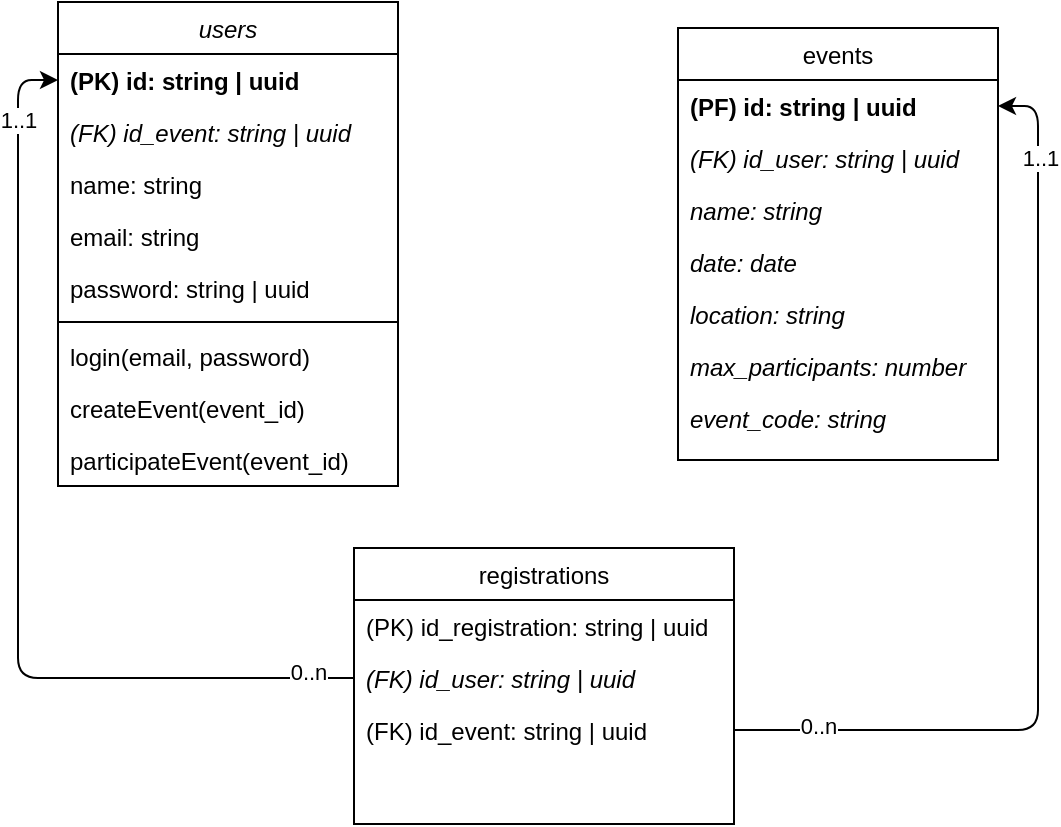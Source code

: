 <mxfile version="12.2.4" pages="1"><diagram id="C5RBs43oDa-KdzZeNtuy" name="Page-1"><mxGraphModel dx="822" dy="577" grid="1" gridSize="10" guides="1" tooltips="1" connect="1" arrows="1" fold="1" page="1" pageScale="1" pageWidth="827" pageHeight="1169" math="0" shadow="0"><root><mxCell id="WIyWlLk6GJQsqaUBKTNV-0"/><mxCell id="WIyWlLk6GJQsqaUBKTNV-1" parent="WIyWlLk6GJQsqaUBKTNV-0"/><mxCell id="zkfFHV4jXpPFQw0GAbJ--0" value="users" style="swimlane;fontStyle=2;align=center;verticalAlign=top;childLayout=stackLayout;horizontal=1;startSize=26;horizontalStack=0;resizeParent=1;resizeLast=0;collapsible=1;marginBottom=0;rounded=0;shadow=0;strokeWidth=1;" parent="WIyWlLk6GJQsqaUBKTNV-1" vertex="1"><mxGeometry x="170" y="87" width="170" height="242" as="geometry"><mxRectangle x="230" y="140" width="160" height="26" as="alternateBounds"/></mxGeometry></mxCell><mxCell id="2_M04aVdJAc7RkG6kHIb-41" value="(PK) id: string | uuid" style="text;align=left;verticalAlign=top;spacingLeft=4;spacingRight=4;overflow=hidden;rotatable=0;points=[[0,0.5],[1,0.5]];portConstraint=eastwest;rounded=0;shadow=0;html=0;fontStyle=1" parent="zkfFHV4jXpPFQw0GAbJ--0" vertex="1"><mxGeometry y="26" width="170" height="26" as="geometry"/></mxCell><mxCell id="2_M04aVdJAc7RkG6kHIb-45" value="(FK) id_event: string | uuid" style="text;align=left;verticalAlign=top;spacingLeft=4;spacingRight=4;overflow=hidden;rotatable=0;points=[[0,0.5],[1,0.5]];portConstraint=eastwest;rounded=0;shadow=0;html=0;fontStyle=2" parent="zkfFHV4jXpPFQw0GAbJ--0" vertex="1"><mxGeometry y="52" width="170" height="26" as="geometry"/></mxCell><mxCell id="zkfFHV4jXpPFQw0GAbJ--1" value="name: string" style="text;align=left;verticalAlign=top;spacingLeft=4;spacingRight=4;overflow=hidden;rotatable=0;points=[[0,0.5],[1,0.5]];portConstraint=eastwest;" parent="zkfFHV4jXpPFQw0GAbJ--0" vertex="1"><mxGeometry y="78" width="170" height="26" as="geometry"/></mxCell><mxCell id="zkfFHV4jXpPFQw0GAbJ--3" value="email: string" style="text;align=left;verticalAlign=top;spacingLeft=4;spacingRight=4;overflow=hidden;rotatable=0;points=[[0,0.5],[1,0.5]];portConstraint=eastwest;rounded=0;shadow=0;html=0;" parent="zkfFHV4jXpPFQw0GAbJ--0" vertex="1"><mxGeometry y="104" width="170" height="26" as="geometry"/></mxCell><mxCell id="2_M04aVdJAc7RkG6kHIb-40" value="password: string | uuid" style="text;align=left;verticalAlign=top;spacingLeft=4;spacingRight=4;overflow=hidden;rotatable=0;points=[[0,0.5],[1,0.5]];portConstraint=eastwest;rounded=0;shadow=0;html=0;" parent="zkfFHV4jXpPFQw0GAbJ--0" vertex="1"><mxGeometry y="130" width="170" height="26" as="geometry"/></mxCell><mxCell id="zkfFHV4jXpPFQw0GAbJ--4" value="" style="line;html=1;strokeWidth=1;align=left;verticalAlign=middle;spacingTop=-1;spacingLeft=3;spacingRight=3;rotatable=0;labelPosition=right;points=[];portConstraint=eastwest;" parent="zkfFHV4jXpPFQw0GAbJ--0" vertex="1"><mxGeometry y="156" width="170" height="8" as="geometry"/></mxCell><mxCell id="2_M04aVdJAc7RkG6kHIb-44" value="login(email, password)" style="text;align=left;verticalAlign=top;spacingLeft=4;spacingRight=4;overflow=hidden;rotatable=0;points=[[0,0.5],[1,0.5]];portConstraint=eastwest;" parent="zkfFHV4jXpPFQw0GAbJ--0" vertex="1"><mxGeometry y="164" width="170" height="26" as="geometry"/></mxCell><mxCell id="zkfFHV4jXpPFQw0GAbJ--5" value="createEvent(event_id)&#10;" style="text;align=left;verticalAlign=top;spacingLeft=4;spacingRight=4;overflow=hidden;rotatable=0;points=[[0,0.5],[1,0.5]];portConstraint=eastwest;" parent="zkfFHV4jXpPFQw0GAbJ--0" vertex="1"><mxGeometry y="190" width="170" height="26" as="geometry"/></mxCell><mxCell id="2_M04aVdJAc7RkG6kHIb-43" value="participateEvent(event_id)&#10;" style="text;align=left;verticalAlign=top;spacingLeft=4;spacingRight=4;overflow=hidden;rotatable=0;points=[[0,0.5],[1,0.5]];portConstraint=eastwest;" parent="zkfFHV4jXpPFQw0GAbJ--0" vertex="1"><mxGeometry y="216" width="170" height="26" as="geometry"/></mxCell><mxCell id="zkfFHV4jXpPFQw0GAbJ--6" value="events" style="swimlane;fontStyle=0;align=center;verticalAlign=top;childLayout=stackLayout;horizontal=1;startSize=26;horizontalStack=0;resizeParent=1;resizeLast=0;collapsible=1;marginBottom=0;rounded=0;shadow=0;strokeWidth=1;" parent="WIyWlLk6GJQsqaUBKTNV-1" vertex="1"><mxGeometry x="480" y="100" width="160" height="216" as="geometry"><mxRectangle x="130" y="380" width="160" height="26" as="alternateBounds"/></mxGeometry></mxCell><mxCell id="zkfFHV4jXpPFQw0GAbJ--7" value="(PF) id: string | uuid" style="text;align=left;verticalAlign=top;spacingLeft=4;spacingRight=4;overflow=hidden;rotatable=0;points=[[0,0.5],[1,0.5]];portConstraint=eastwest;fontStyle=1" parent="zkfFHV4jXpPFQw0GAbJ--6" vertex="1"><mxGeometry y="26" width="160" height="26" as="geometry"/></mxCell><mxCell id="2_M04aVdJAc7RkG6kHIb-46" value="(FK) id_user: string | uuid" style="text;align=left;verticalAlign=top;spacingLeft=4;spacingRight=4;overflow=hidden;rotatable=0;points=[[0,0.5],[1,0.5]];portConstraint=eastwest;rounded=0;shadow=0;html=0;fontStyle=2" parent="zkfFHV4jXpPFQw0GAbJ--6" vertex="1"><mxGeometry y="52" width="160" height="26" as="geometry"/></mxCell><mxCell id="2_M04aVdJAc7RkG6kHIb-47" value="name: string" style="text;align=left;verticalAlign=top;spacingLeft=4;spacingRight=4;overflow=hidden;rotatable=0;points=[[0,0.5],[1,0.5]];portConstraint=eastwest;rounded=0;shadow=0;html=0;fontStyle=2" parent="zkfFHV4jXpPFQw0GAbJ--6" vertex="1"><mxGeometry y="78" width="160" height="26" as="geometry"/></mxCell><mxCell id="2_M04aVdJAc7RkG6kHIb-49" value="date: date" style="text;align=left;verticalAlign=top;spacingLeft=4;spacingRight=4;overflow=hidden;rotatable=0;points=[[0,0.5],[1,0.5]];portConstraint=eastwest;rounded=0;shadow=0;html=0;fontStyle=2" parent="zkfFHV4jXpPFQw0GAbJ--6" vertex="1"><mxGeometry y="104" width="160" height="26" as="geometry"/></mxCell><mxCell id="2_M04aVdJAc7RkG6kHIb-48" value="location: string" style="text;align=left;verticalAlign=top;spacingLeft=4;spacingRight=4;overflow=hidden;rotatable=0;points=[[0,0.5],[1,0.5]];portConstraint=eastwest;rounded=0;shadow=0;html=0;fontStyle=2" parent="zkfFHV4jXpPFQw0GAbJ--6" vertex="1"><mxGeometry y="130" width="160" height="26" as="geometry"/></mxCell><mxCell id="2_M04aVdJAc7RkG6kHIb-59" value="max_participants: number" style="text;align=left;verticalAlign=top;spacingLeft=4;spacingRight=4;overflow=hidden;rotatable=0;points=[[0,0.5],[1,0.5]];portConstraint=eastwest;rounded=0;shadow=0;html=0;fontStyle=2" parent="zkfFHV4jXpPFQw0GAbJ--6" vertex="1"><mxGeometry y="156" width="160" height="26" as="geometry"/></mxCell><mxCell id="2_M04aVdJAc7RkG6kHIb-60" value="event_code: string" style="text;align=left;verticalAlign=top;spacingLeft=4;spacingRight=4;overflow=hidden;rotatable=0;points=[[0,0.5],[1,0.5]];portConstraint=eastwest;rounded=0;shadow=0;html=0;fontStyle=2" parent="zkfFHV4jXpPFQw0GAbJ--6" vertex="1"><mxGeometry y="182" width="160" height="26" as="geometry"/></mxCell><mxCell id="2_M04aVdJAc7RkG6kHIb-34" value="registrations" style="swimlane;fontStyle=0;align=center;verticalAlign=top;childLayout=stackLayout;horizontal=1;startSize=26;horizontalStack=0;resizeParent=1;resizeLast=0;collapsible=1;marginBottom=0;rounded=0;shadow=0;strokeWidth=1;" parent="WIyWlLk6GJQsqaUBKTNV-1" vertex="1"><mxGeometry x="318" y="360" width="190" height="138" as="geometry"><mxRectangle x="130" y="380" width="160" height="26" as="alternateBounds"/></mxGeometry></mxCell><mxCell id="q1rBy3r9gJCqqhvQ-_rK-0" value="(PK) id_registration: string | uuid" style="text;align=left;verticalAlign=top;spacingLeft=4;spacingRight=4;overflow=hidden;rotatable=0;points=[[0,0.5],[1,0.5]];portConstraint=eastwest;rounded=0;shadow=0;html=0;" parent="2_M04aVdJAc7RkG6kHIb-34" vertex="1"><mxGeometry y="26" width="190" height="26" as="geometry"/></mxCell><mxCell id="2_M04aVdJAc7RkG6kHIb-35" value="(FK) id_user: string | uuid" style="text;align=left;verticalAlign=top;spacingLeft=4;spacingRight=4;overflow=hidden;rotatable=0;points=[[0,0.5],[1,0.5]];portConstraint=eastwest;fontStyle=2" parent="2_M04aVdJAc7RkG6kHIb-34" vertex="1"><mxGeometry y="52" width="190" height="26" as="geometry"/></mxCell><mxCell id="2_M04aVdJAc7RkG6kHIb-36" value="(FK) id_event: string | uuid" style="text;align=left;verticalAlign=top;spacingLeft=4;spacingRight=4;overflow=hidden;rotatable=0;points=[[0,0.5],[1,0.5]];portConstraint=eastwest;rounded=0;shadow=0;html=0;" parent="2_M04aVdJAc7RkG6kHIb-34" vertex="1"><mxGeometry y="78" width="190" height="26" as="geometry"/></mxCell><mxCell id="q1rBy3r9gJCqqhvQ-_rK-4" style="edgeStyle=orthogonalEdgeStyle;rounded=1;orthogonalLoop=1;jettySize=auto;html=1;exitX=0;exitY=0.5;exitDx=0;exitDy=0;entryX=0;entryY=0.5;entryDx=0;entryDy=0;labelBorderColor=none;" parent="WIyWlLk6GJQsqaUBKTNV-1" source="2_M04aVdJAc7RkG6kHIb-35" target="2_M04aVdJAc7RkG6kHIb-41" edge="1"><mxGeometry relative="1" as="geometry"/></mxCell><mxCell id="q1rBy3r9gJCqqhvQ-_rK-16" value="1..1" style="edgeLabel;html=1;align=center;verticalAlign=middle;resizable=0;points=[];" parent="q1rBy3r9gJCqqhvQ-_rK-4" vertex="1" connectable="0"><mxGeometry x="0.837" relative="1" as="geometry"><mxPoint as="offset"/></mxGeometry></mxCell><mxCell id="q1rBy3r9gJCqqhvQ-_rK-17" value="0..n" style="edgeLabel;html=1;align=center;verticalAlign=middle;resizable=0;points=[];" parent="q1rBy3r9gJCqqhvQ-_rK-4" vertex="1" connectable="0"><mxGeometry x="-0.905" y="-3" relative="1" as="geometry"><mxPoint as="offset"/></mxGeometry></mxCell><mxCell id="q1rBy3r9gJCqqhvQ-_rK-5" style="edgeStyle=orthogonalEdgeStyle;rounded=1;orthogonalLoop=1;jettySize=auto;html=1;exitX=1;exitY=0.5;exitDx=0;exitDy=0;entryX=1;entryY=0.5;entryDx=0;entryDy=0;" parent="WIyWlLk6GJQsqaUBKTNV-1" source="2_M04aVdJAc7RkG6kHIb-36" target="zkfFHV4jXpPFQw0GAbJ--7" edge="1"><mxGeometry relative="1" as="geometry"/></mxCell><mxCell id="q1rBy3r9gJCqqhvQ-_rK-14" value="0..n" style="edgeLabel;html=1;align=center;verticalAlign=middle;resizable=0;points=[];" parent="q1rBy3r9gJCqqhvQ-_rK-5" vertex="1" connectable="0"><mxGeometry x="-0.826" y="2" relative="1" as="geometry"><mxPoint as="offset"/></mxGeometry></mxCell><mxCell id="q1rBy3r9gJCqqhvQ-_rK-15" value="1..1" style="edgeLabel;html=1;align=center;verticalAlign=middle;resizable=0;points=[];" parent="q1rBy3r9gJCqqhvQ-_rK-5" vertex="1" connectable="0"><mxGeometry x="0.813" y="-1" relative="1" as="geometry"><mxPoint as="offset"/></mxGeometry></mxCell></root></mxGraphModel></diagram></mxfile>
